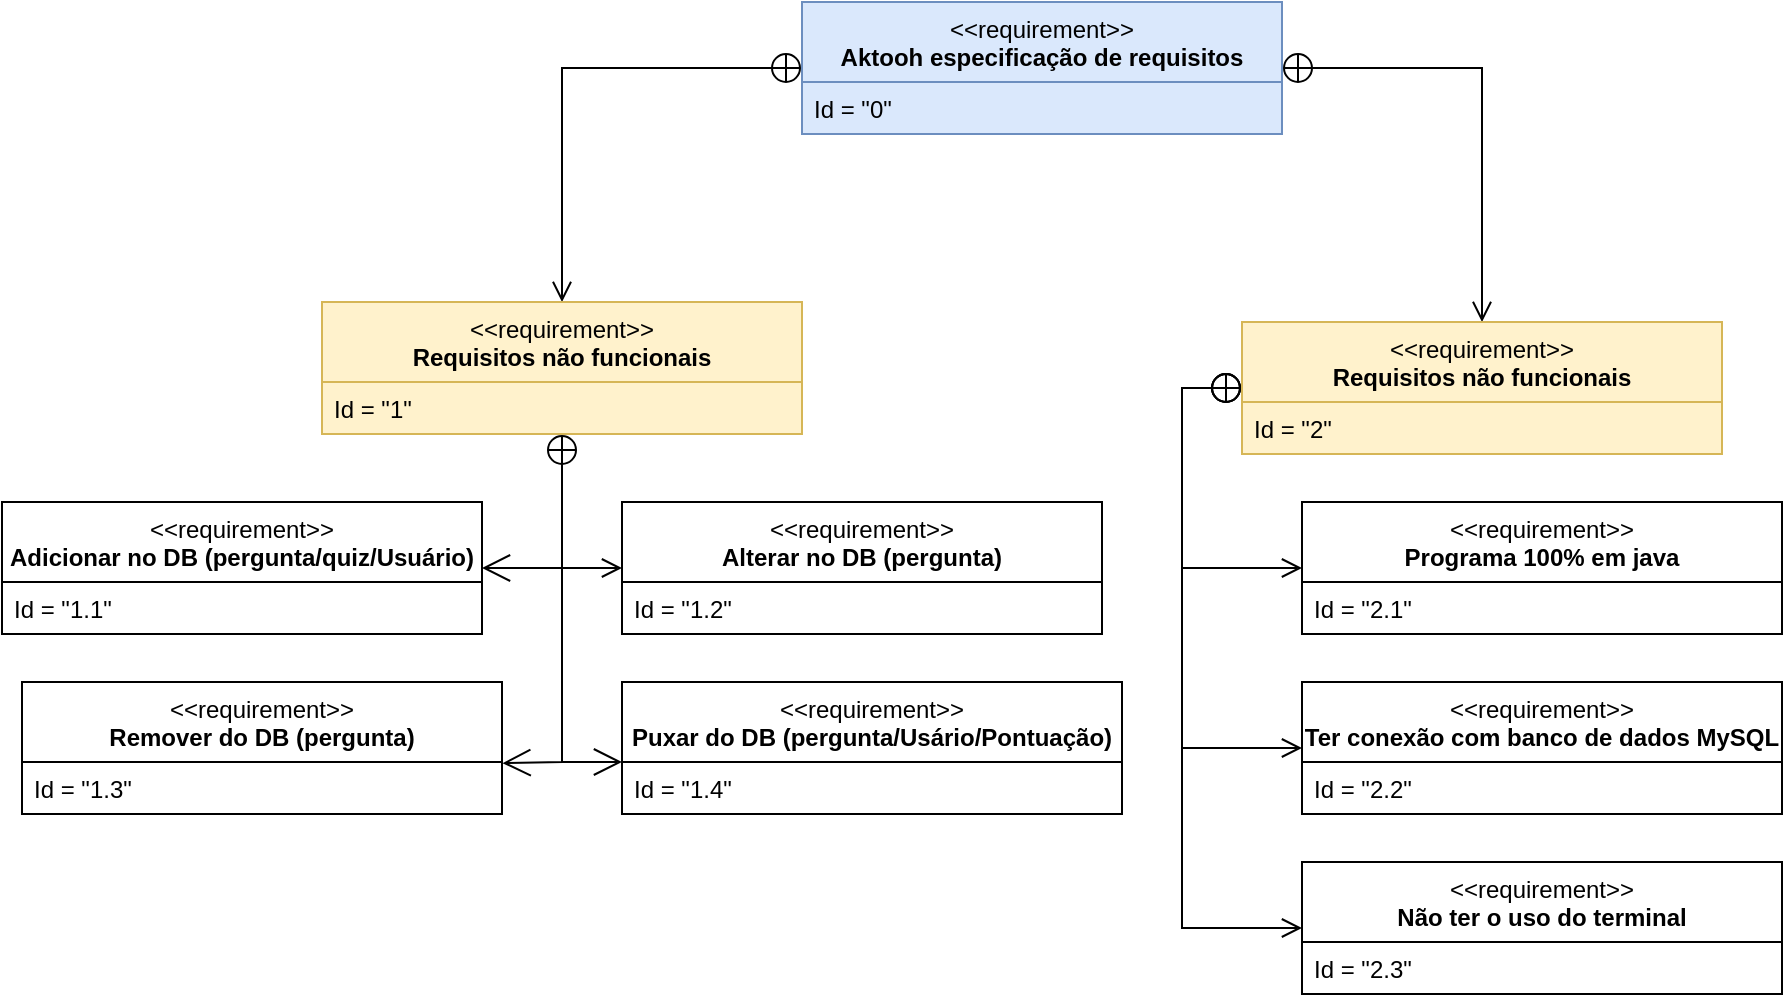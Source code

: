 <mxfile version="24.7.17">
  <diagram name="Página-1" id="pPbDcYlwy8tqWUKuiwho">
    <mxGraphModel dx="1816" dy="610" grid="1" gridSize="10" guides="1" tooltips="1" connect="1" arrows="1" fold="1" page="1" pageScale="1" pageWidth="827" pageHeight="1169" math="0" shadow="0">
      <root>
        <mxCell id="0" />
        <mxCell id="1" parent="0" />
        <mxCell id="MltPEvUQ4FyPuUTAS1Tp-2" value="&lt;div&gt;&lt;font face=&quot;Arial, sans-serif&quot;&gt;&lt;span style=&quot;font-weight: normal;&quot;&gt;&amp;lt;&amp;lt;requirement&amp;gt;&amp;gt;&lt;/span&gt;&lt;/font&gt;&lt;/div&gt;&lt;b&gt;&lt;span style=&quot;line-height: 115%; font-family: Arial, sans-serif;&quot;&gt;&lt;font style=&quot;font-size: 12px;&quot;&gt;Aktooh especificação de requisitos&lt;/font&gt;&lt;/span&gt;&lt;/b&gt;" style="swimlane;fontStyle=1;align=center;verticalAlign=top;childLayout=stackLayout;horizontal=1;startSize=40;horizontalStack=0;resizeParent=1;resizeParentMax=0;resizeLast=0;collapsible=1;marginBottom=0;whiteSpace=wrap;html=1;fillColor=#dae8fc;strokeColor=#6c8ebf;" vertex="1" parent="1">
          <mxGeometry x="210" y="170" width="240" height="66" as="geometry" />
        </mxCell>
        <mxCell id="MltPEvUQ4FyPuUTAS1Tp-5" value="Id = &quot;0&quot;" style="text;strokeColor=#6c8ebf;fillColor=#dae8fc;align=left;verticalAlign=top;spacingLeft=4;spacingRight=4;overflow=hidden;rotatable=0;points=[[0,0.5],[1,0.5]];portConstraint=eastwest;whiteSpace=wrap;html=1;" vertex="1" parent="MltPEvUQ4FyPuUTAS1Tp-2">
          <mxGeometry y="40" width="240" height="26" as="geometry" />
        </mxCell>
        <mxCell id="MltPEvUQ4FyPuUTAS1Tp-6" value="" style="endArrow=open;startArrow=circlePlus;endFill=0;startFill=0;endSize=8;html=1;rounded=0;exitX=1;exitY=0.5;exitDx=0;exitDy=0;entryX=0.5;entryY=0;entryDx=0;entryDy=0;" edge="1" parent="1" source="MltPEvUQ4FyPuUTAS1Tp-2" target="MltPEvUQ4FyPuUTAS1Tp-7">
          <mxGeometry width="160" relative="1" as="geometry">
            <mxPoint x="350" y="370" as="sourcePoint" />
            <mxPoint x="550" y="330" as="targetPoint" />
            <Array as="points">
              <mxPoint x="550" y="203" />
            </Array>
          </mxGeometry>
        </mxCell>
        <mxCell id="MltPEvUQ4FyPuUTAS1Tp-7" value="&lt;div&gt;&lt;font face=&quot;Arial, sans-serif&quot;&gt;&lt;span style=&quot;font-weight: normal;&quot;&gt;&amp;lt;&amp;lt;requirement&amp;gt;&amp;gt;&lt;/span&gt;&lt;/font&gt;&lt;/div&gt;&lt;font face=&quot;Arial, sans-serif&quot;&gt;Requisitos não funcionais&lt;/font&gt;" style="swimlane;fontStyle=1;align=center;verticalAlign=top;childLayout=stackLayout;horizontal=1;startSize=40;horizontalStack=0;resizeParent=1;resizeParentMax=0;resizeLast=0;collapsible=1;marginBottom=0;whiteSpace=wrap;html=1;fillColor=#fff2cc;strokeColor=#d6b656;" vertex="1" parent="1">
          <mxGeometry x="430" y="330" width="240" height="66" as="geometry" />
        </mxCell>
        <mxCell id="MltPEvUQ4FyPuUTAS1Tp-8" value="Id = &quot;2&quot;" style="text;fillColor=#fff2cc;align=left;verticalAlign=top;spacingLeft=4;spacingRight=4;overflow=hidden;rotatable=0;points=[[0,0.5],[1,0.5]];portConstraint=eastwest;whiteSpace=wrap;html=1;strokeColor=#d6b656;" vertex="1" parent="MltPEvUQ4FyPuUTAS1Tp-7">
          <mxGeometry y="40" width="240" height="26" as="geometry" />
        </mxCell>
        <mxCell id="MltPEvUQ4FyPuUTAS1Tp-9" value="" style="endArrow=open;startArrow=circlePlus;endFill=0;startFill=0;endSize=8;html=1;rounded=0;exitX=0;exitY=0.5;exitDx=0;exitDy=0;entryX=0;entryY=0.5;entryDx=0;entryDy=0;" edge="1" parent="1" source="MltPEvUQ4FyPuUTAS1Tp-7" target="MltPEvUQ4FyPuUTAS1Tp-10">
          <mxGeometry width="160" relative="1" as="geometry">
            <mxPoint x="260" y="380" as="sourcePoint" />
            <mxPoint x="310" y="507" as="targetPoint" />
            <Array as="points">
              <mxPoint x="400" y="363" />
              <mxPoint x="400" y="453" />
            </Array>
          </mxGeometry>
        </mxCell>
        <mxCell id="MltPEvUQ4FyPuUTAS1Tp-10" value="&lt;div&gt;&lt;font face=&quot;Arial, sans-serif&quot;&gt;&lt;span style=&quot;font-weight: normal;&quot;&gt;&amp;lt;&amp;lt;requirement&amp;gt;&amp;gt;&lt;/span&gt;&lt;/font&gt;&lt;/div&gt;&lt;font face=&quot;Arial, sans-serif&quot;&gt;Programa 100% em java&lt;/font&gt;" style="swimlane;fontStyle=1;align=center;verticalAlign=top;childLayout=stackLayout;horizontal=1;startSize=40;horizontalStack=0;resizeParent=1;resizeParentMax=0;resizeLast=0;collapsible=1;marginBottom=0;whiteSpace=wrap;html=1;" vertex="1" parent="1">
          <mxGeometry x="460" y="420" width="240" height="66" as="geometry" />
        </mxCell>
        <mxCell id="MltPEvUQ4FyPuUTAS1Tp-11" value="Id = &quot;2.1&quot;" style="text;align=left;verticalAlign=top;spacingLeft=4;spacingRight=4;overflow=hidden;rotatable=0;points=[[0,0.5],[1,0.5]];portConstraint=eastwest;whiteSpace=wrap;html=1;" vertex="1" parent="MltPEvUQ4FyPuUTAS1Tp-10">
          <mxGeometry y="40" width="240" height="26" as="geometry" />
        </mxCell>
        <mxCell id="MltPEvUQ4FyPuUTAS1Tp-12" value="&lt;div&gt;&lt;font face=&quot;Arial, sans-serif&quot;&gt;&lt;span style=&quot;font-weight: normal;&quot;&gt;&amp;lt;&amp;lt;requirement&amp;gt;&amp;gt;&lt;/span&gt;&lt;/font&gt;&lt;/div&gt;&lt;font face=&quot;Arial, sans-serif&quot;&gt;Ter conexão com banco de dados MySQL&lt;/font&gt;" style="swimlane;fontStyle=1;align=center;verticalAlign=top;childLayout=stackLayout;horizontal=1;startSize=40;horizontalStack=0;resizeParent=1;resizeParentMax=0;resizeLast=0;collapsible=1;marginBottom=0;whiteSpace=wrap;html=1;" vertex="1" parent="1">
          <mxGeometry x="460" y="510" width="240" height="66" as="geometry" />
        </mxCell>
        <mxCell id="MltPEvUQ4FyPuUTAS1Tp-13" value="Id = &quot;2.2&quot;" style="text;align=left;verticalAlign=top;spacingLeft=4;spacingRight=4;overflow=hidden;rotatable=0;points=[[0,0.5],[1,0.5]];portConstraint=eastwest;whiteSpace=wrap;html=1;" vertex="1" parent="MltPEvUQ4FyPuUTAS1Tp-12">
          <mxGeometry y="40" width="240" height="26" as="geometry" />
        </mxCell>
        <mxCell id="MltPEvUQ4FyPuUTAS1Tp-17" value="" style="endArrow=open;startArrow=circlePlus;endFill=0;startFill=0;endSize=8;html=1;rounded=0;entryX=0;entryY=0.5;entryDx=0;entryDy=0;exitX=0;exitY=0.5;exitDx=0;exitDy=0;" edge="1" parent="1" source="MltPEvUQ4FyPuUTAS1Tp-7" target="MltPEvUQ4FyPuUTAS1Tp-12">
          <mxGeometry width="160" relative="1" as="geometry">
            <mxPoint x="380" y="360" as="sourcePoint" />
            <mxPoint x="400" y="520" as="targetPoint" />
            <Array as="points">
              <mxPoint x="400" y="363" />
              <mxPoint x="400" y="440" />
              <mxPoint x="400" y="543" />
            </Array>
          </mxGeometry>
        </mxCell>
        <mxCell id="MltPEvUQ4FyPuUTAS1Tp-18" value="" style="endArrow=open;startArrow=circlePlus;endFill=0;startFill=0;endSize=8;html=1;rounded=0;exitX=0;exitY=0.5;exitDx=0;exitDy=0;entryX=0.5;entryY=0;entryDx=0;entryDy=0;" edge="1" parent="1" target="MltPEvUQ4FyPuUTAS1Tp-19" source="MltPEvUQ4FyPuUTAS1Tp-2">
          <mxGeometry width="160" relative="1" as="geometry">
            <mxPoint x="140" y="203" as="sourcePoint" />
            <mxPoint x="190" y="330" as="targetPoint" />
            <Array as="points">
              <mxPoint x="90" y="203" />
            </Array>
          </mxGeometry>
        </mxCell>
        <mxCell id="MltPEvUQ4FyPuUTAS1Tp-19" value="&lt;div&gt;&lt;font face=&quot;Arial, sans-serif&quot;&gt;&lt;span style=&quot;font-weight: normal;&quot;&gt;&amp;lt;&amp;lt;requirement&amp;gt;&amp;gt;&lt;/span&gt;&lt;/font&gt;&lt;/div&gt;&lt;font face=&quot;Arial, sans-serif&quot;&gt;Requisitos não funcionais&lt;/font&gt;" style="swimlane;fontStyle=1;align=center;verticalAlign=top;childLayout=stackLayout;horizontal=1;startSize=40;horizontalStack=0;resizeParent=1;resizeParentMax=0;resizeLast=0;collapsible=1;marginBottom=0;whiteSpace=wrap;html=1;fillColor=#fff2cc;strokeColor=#d6b656;" vertex="1" parent="1">
          <mxGeometry x="-30" y="320" width="240" height="66" as="geometry" />
        </mxCell>
        <mxCell id="MltPEvUQ4FyPuUTAS1Tp-20" value="Id = &quot;1&quot;" style="text;fillColor=#fff2cc;align=left;verticalAlign=top;spacingLeft=4;spacingRight=4;overflow=hidden;rotatable=0;points=[[0,0.5],[1,0.5]];portConstraint=eastwest;whiteSpace=wrap;html=1;strokeColor=#d6b656;" vertex="1" parent="MltPEvUQ4FyPuUTAS1Tp-19">
          <mxGeometry y="40" width="240" height="26" as="geometry" />
        </mxCell>
        <mxCell id="MltPEvUQ4FyPuUTAS1Tp-22" value="&lt;div&gt;&lt;font face=&quot;Arial, sans-serif&quot;&gt;&lt;span style=&quot;font-weight: normal;&quot;&gt;&amp;lt;&amp;lt;requirement&amp;gt;&amp;gt;&lt;/span&gt;&lt;/font&gt;&lt;/div&gt;&lt;font face=&quot;Arial, sans-serif&quot;&gt;Adicionar no DB (pergunta/quiz/Usuário)&lt;/font&gt;" style="swimlane;fontStyle=1;align=center;verticalAlign=top;childLayout=stackLayout;horizontal=1;startSize=40;horizontalStack=0;resizeParent=1;resizeParentMax=0;resizeLast=0;collapsible=1;marginBottom=0;whiteSpace=wrap;html=1;" vertex="1" parent="1">
          <mxGeometry x="-190" y="420" width="240" height="66" as="geometry" />
        </mxCell>
        <mxCell id="MltPEvUQ4FyPuUTAS1Tp-23" value="Id = &quot;1.1&quot;" style="text;align=left;verticalAlign=top;spacingLeft=4;spacingRight=4;overflow=hidden;rotatable=0;points=[[0,0.5],[1,0.5]];portConstraint=eastwest;whiteSpace=wrap;html=1;" vertex="1" parent="MltPEvUQ4FyPuUTAS1Tp-22">
          <mxGeometry y="40" width="240" height="26" as="geometry" />
        </mxCell>
        <mxCell id="MltPEvUQ4FyPuUTAS1Tp-24" value="&lt;div&gt;&lt;font face=&quot;Arial, sans-serif&quot;&gt;&lt;span style=&quot;font-weight: normal;&quot;&gt;&amp;lt;&amp;lt;requirement&amp;gt;&amp;gt;&lt;/span&gt;&lt;/font&gt;&lt;/div&gt;&lt;font face=&quot;Arial, sans-serif&quot;&gt;Alterar no DB (pergunta)&lt;/font&gt;" style="swimlane;fontStyle=1;align=center;verticalAlign=top;childLayout=stackLayout;horizontal=1;startSize=40;horizontalStack=0;resizeParent=1;resizeParentMax=0;resizeLast=0;collapsible=1;marginBottom=0;whiteSpace=wrap;html=1;" vertex="1" parent="1">
          <mxGeometry x="120" y="420" width="240" height="66" as="geometry" />
        </mxCell>
        <mxCell id="MltPEvUQ4FyPuUTAS1Tp-25" value="Id = &quot;1.2&quot;" style="text;align=left;verticalAlign=top;spacingLeft=4;spacingRight=4;overflow=hidden;rotatable=0;points=[[0,0.5],[1,0.5]];portConstraint=eastwest;whiteSpace=wrap;html=1;" vertex="1" parent="MltPEvUQ4FyPuUTAS1Tp-24">
          <mxGeometry y="40" width="240" height="26" as="geometry" />
        </mxCell>
        <mxCell id="MltPEvUQ4FyPuUTAS1Tp-27" value="&lt;div&gt;&lt;font face=&quot;Arial, sans-serif&quot;&gt;&lt;span style=&quot;font-weight: normal;&quot;&gt;&amp;lt;&amp;lt;requirement&amp;gt;&amp;gt;&lt;/span&gt;&lt;/font&gt;&lt;/div&gt;&lt;font face=&quot;Arial, sans-serif&quot;&gt;Remover do DB (pergunta)&lt;/font&gt;" style="swimlane;fontStyle=1;align=center;verticalAlign=top;childLayout=stackLayout;horizontal=1;startSize=40;horizontalStack=0;resizeParent=1;resizeParentMax=0;resizeLast=0;collapsible=1;marginBottom=0;whiteSpace=wrap;html=1;" vertex="1" parent="1">
          <mxGeometry x="-180" y="510" width="240" height="66" as="geometry" />
        </mxCell>
        <mxCell id="MltPEvUQ4FyPuUTAS1Tp-28" value="Id = &quot;1.3&quot;" style="text;align=left;verticalAlign=top;spacingLeft=4;spacingRight=4;overflow=hidden;rotatable=0;points=[[0,0.5],[1,0.5]];portConstraint=eastwest;whiteSpace=wrap;html=1;" vertex="1" parent="MltPEvUQ4FyPuUTAS1Tp-27">
          <mxGeometry y="40" width="240" height="26" as="geometry" />
        </mxCell>
        <mxCell id="MltPEvUQ4FyPuUTAS1Tp-29" value="&lt;div&gt;&lt;font face=&quot;Arial, sans-serif&quot;&gt;&lt;span style=&quot;font-weight: normal;&quot;&gt;&amp;lt;&amp;lt;requirement&amp;gt;&amp;gt;&lt;/span&gt;&lt;/font&gt;&lt;/div&gt;&lt;font face=&quot;Arial, sans-serif&quot;&gt;Puxar do DB (pergunta/Usário/Pontuação)&lt;/font&gt;" style="swimlane;fontStyle=1;align=center;verticalAlign=top;childLayout=stackLayout;horizontal=1;startSize=40;horizontalStack=0;resizeParent=1;resizeParentMax=0;resizeLast=0;collapsible=1;marginBottom=0;whiteSpace=wrap;html=1;" vertex="1" parent="1">
          <mxGeometry x="120" y="510" width="250" height="66" as="geometry" />
        </mxCell>
        <mxCell id="MltPEvUQ4FyPuUTAS1Tp-30" value="Id = &quot;1.4&quot;" style="text;align=left;verticalAlign=top;spacingLeft=4;spacingRight=4;overflow=hidden;rotatable=0;points=[[0,0.5],[1,0.5]];portConstraint=eastwest;whiteSpace=wrap;html=1;" vertex="1" parent="MltPEvUQ4FyPuUTAS1Tp-29">
          <mxGeometry y="40" width="250" height="26" as="geometry" />
        </mxCell>
        <mxCell id="MltPEvUQ4FyPuUTAS1Tp-31" value="&lt;div&gt;&lt;font face=&quot;Arial, sans-serif&quot;&gt;&lt;span style=&quot;font-weight: normal;&quot;&gt;&amp;lt;&amp;lt;requirement&amp;gt;&amp;gt;&lt;/span&gt;&lt;/font&gt;&lt;/div&gt;&lt;font face=&quot;Arial, sans-serif&quot;&gt;Não ter o uso do terminal&lt;/font&gt;" style="swimlane;fontStyle=1;align=center;verticalAlign=top;childLayout=stackLayout;horizontal=1;startSize=40;horizontalStack=0;resizeParent=1;resizeParentMax=0;resizeLast=0;collapsible=1;marginBottom=0;whiteSpace=wrap;html=1;" vertex="1" parent="1">
          <mxGeometry x="460" y="600" width="240" height="66" as="geometry" />
        </mxCell>
        <mxCell id="MltPEvUQ4FyPuUTAS1Tp-32" value="Id = &quot;2.3&quot;" style="text;align=left;verticalAlign=top;spacingLeft=4;spacingRight=4;overflow=hidden;rotatable=0;points=[[0,0.5],[1,0.5]];portConstraint=eastwest;whiteSpace=wrap;html=1;" vertex="1" parent="MltPEvUQ4FyPuUTAS1Tp-31">
          <mxGeometry y="40" width="240" height="26" as="geometry" />
        </mxCell>
        <mxCell id="MltPEvUQ4FyPuUTAS1Tp-33" value="" style="endArrow=open;startArrow=circlePlus;endFill=0;startFill=0;endSize=8;html=1;rounded=0;entryX=0;entryY=0.5;entryDx=0;entryDy=0;exitX=0;exitY=0.5;exitDx=0;exitDy=0;" edge="1" parent="1" target="MltPEvUQ4FyPuUTAS1Tp-31">
          <mxGeometry width="160" relative="1" as="geometry">
            <mxPoint x="430" y="363" as="sourcePoint" />
            <mxPoint x="460" y="543" as="targetPoint" />
            <Array as="points">
              <mxPoint x="400" y="363" />
              <mxPoint x="400" y="440" />
              <mxPoint x="400" y="633" />
            </Array>
          </mxGeometry>
        </mxCell>
        <mxCell id="MltPEvUQ4FyPuUTAS1Tp-34" value="" style="endArrow=open;startArrow=circlePlus;endFill=0;startFill=0;endSize=8;html=1;rounded=0;entryX=0;entryY=0.5;entryDx=0;entryDy=0;exitX=0.5;exitY=1;exitDx=0;exitDy=0;" edge="1" parent="1" source="MltPEvUQ4FyPuUTAS1Tp-19" target="MltPEvUQ4FyPuUTAS1Tp-24">
          <mxGeometry width="160" relative="1" as="geometry">
            <mxPoint x="90" y="410" as="sourcePoint" />
            <mxPoint x="100" y="330" as="targetPoint" />
            <Array as="points">
              <mxPoint x="90" y="453" />
            </Array>
          </mxGeometry>
        </mxCell>
        <mxCell id="MltPEvUQ4FyPuUTAS1Tp-38" value="" style="endArrow=open;endFill=1;endSize=12;html=1;rounded=0;strokeColor=#000000;entryX=0;entryY=0;entryDx=0;entryDy=0;entryPerimeter=0;" edge="1" parent="1" target="MltPEvUQ4FyPuUTAS1Tp-30">
          <mxGeometry width="160" relative="1" as="geometry">
            <mxPoint x="90" y="450" as="sourcePoint" />
            <mxPoint x="220" y="485.77" as="targetPoint" />
            <Array as="points">
              <mxPoint x="90" y="550" />
            </Array>
          </mxGeometry>
        </mxCell>
        <mxCell id="MltPEvUQ4FyPuUTAS1Tp-39" value="" style="endArrow=open;endFill=1;endSize=12;html=1;rounded=0;strokeColor=#000000;entryX=1.001;entryY=0.022;entryDx=0;entryDy=0;entryPerimeter=0;" edge="1" parent="1" target="MltPEvUQ4FyPuUTAS1Tp-28">
          <mxGeometry width="160" relative="1" as="geometry">
            <mxPoint x="90" y="400" as="sourcePoint" />
            <mxPoint x="100" y="540" as="targetPoint" />
            <Array as="points">
              <mxPoint x="90" y="550" />
            </Array>
          </mxGeometry>
        </mxCell>
        <mxCell id="MltPEvUQ4FyPuUTAS1Tp-40" value="" style="endArrow=open;endFill=1;endSize=12;html=1;rounded=0;strokeColor=#000000;entryX=1;entryY=0.5;entryDx=0;entryDy=0;" edge="1" parent="1" target="MltPEvUQ4FyPuUTAS1Tp-22">
          <mxGeometry width="160" relative="1" as="geometry">
            <mxPoint x="90" y="400" as="sourcePoint" />
            <mxPoint x="60" y="551" as="targetPoint" />
            <Array as="points">
              <mxPoint x="90" y="453" />
            </Array>
          </mxGeometry>
        </mxCell>
      </root>
    </mxGraphModel>
  </diagram>
</mxfile>
